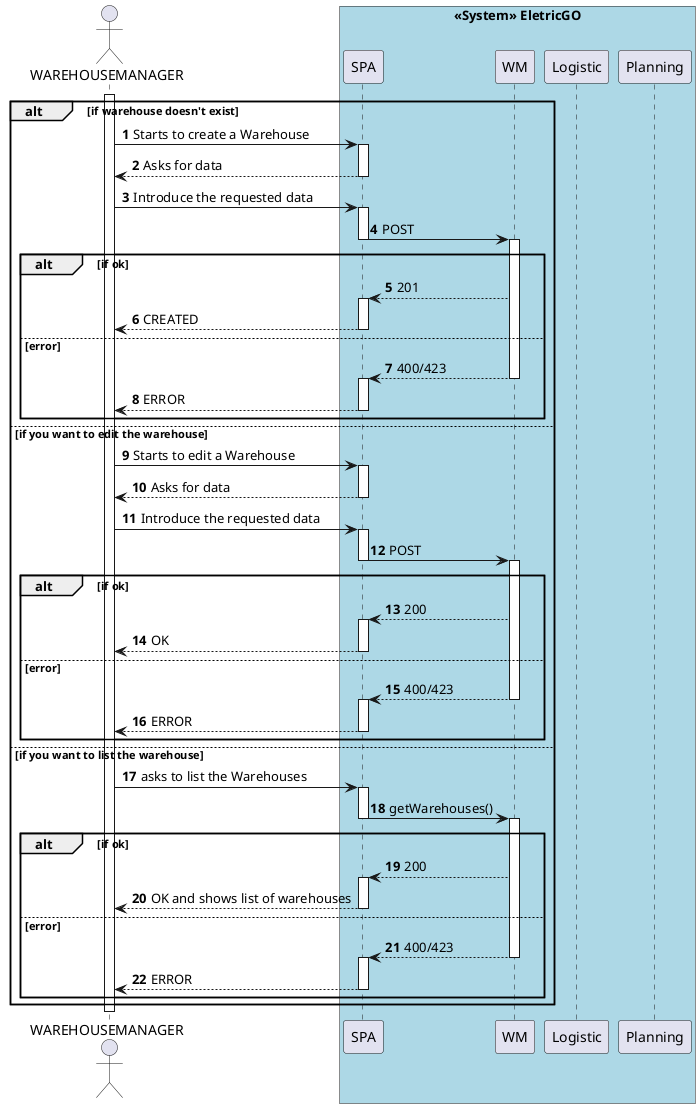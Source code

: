 @startuml Sequence Diagram
autonumber

actor WAREHOUSEMANAGER as WMR

activate WMR
box "<<System>> EletricGO" #LightBlue
'participant "<<System>> EletricGO" as E
participant "SPA" as SPA
participant "WM" as WM
participant "Logistic" as LOG
participant "Planning" as PLAN
end box

alt if warehouse doesn't exist
WMR -> SPA: Starts to create a Warehouse
activate SPA
SPA --> WMR: Asks for data
deactivate SPA
WMR-> SPA: Introduce the requested data
activate SPA
SPA -> WM: POST
deactivate SPA
activate WM
alt if ok 

WM --> SPA: 201 
activate SPA
WMR <-- SPA: CREATED
deactivate SPA
else error 
SPA <-- WM: 400/423
deactivate WM
activate SPA

WMR <-- SPA: ERROR
deactivate SPA


end alt
else if you want to edit the warehouse

WMR -> SPA: Starts to edit a Warehouse
activate SPA
SPA --> WMR: Asks for data
deactivate SPA

WMR-> SPA: Introduce the requested data

activate SPA
SPA -> WM: POST
deactivate SPA
activate WM
alt if ok 

WM --> SPA: 200
activate SPA
WMR <-- SPA: OK
deactivate SPA
else error 
SPA <-- WM: 400/423
deactivate WM
activate SPA

WMR <-- SPA: ERROR
deactivate SPA
end alt

else if you want to list the warehouse
WMR -> SPA: asks to list the Warehouses
activate SPA
SPA -> WM: getWarehouses()
deactivate SPA
activate WM
alt if ok 

WM --> SPA: 200
activate SPA
WMR <-- SPA: OK and shows list of warehouses
deactivate SPA
else error 
SPA <-- WM: 400/423
deactivate WM
activate SPA

WMR <-- SPA: ERROR
deactivate SPA

end alt
end alt


deactivate WMR

@enduml